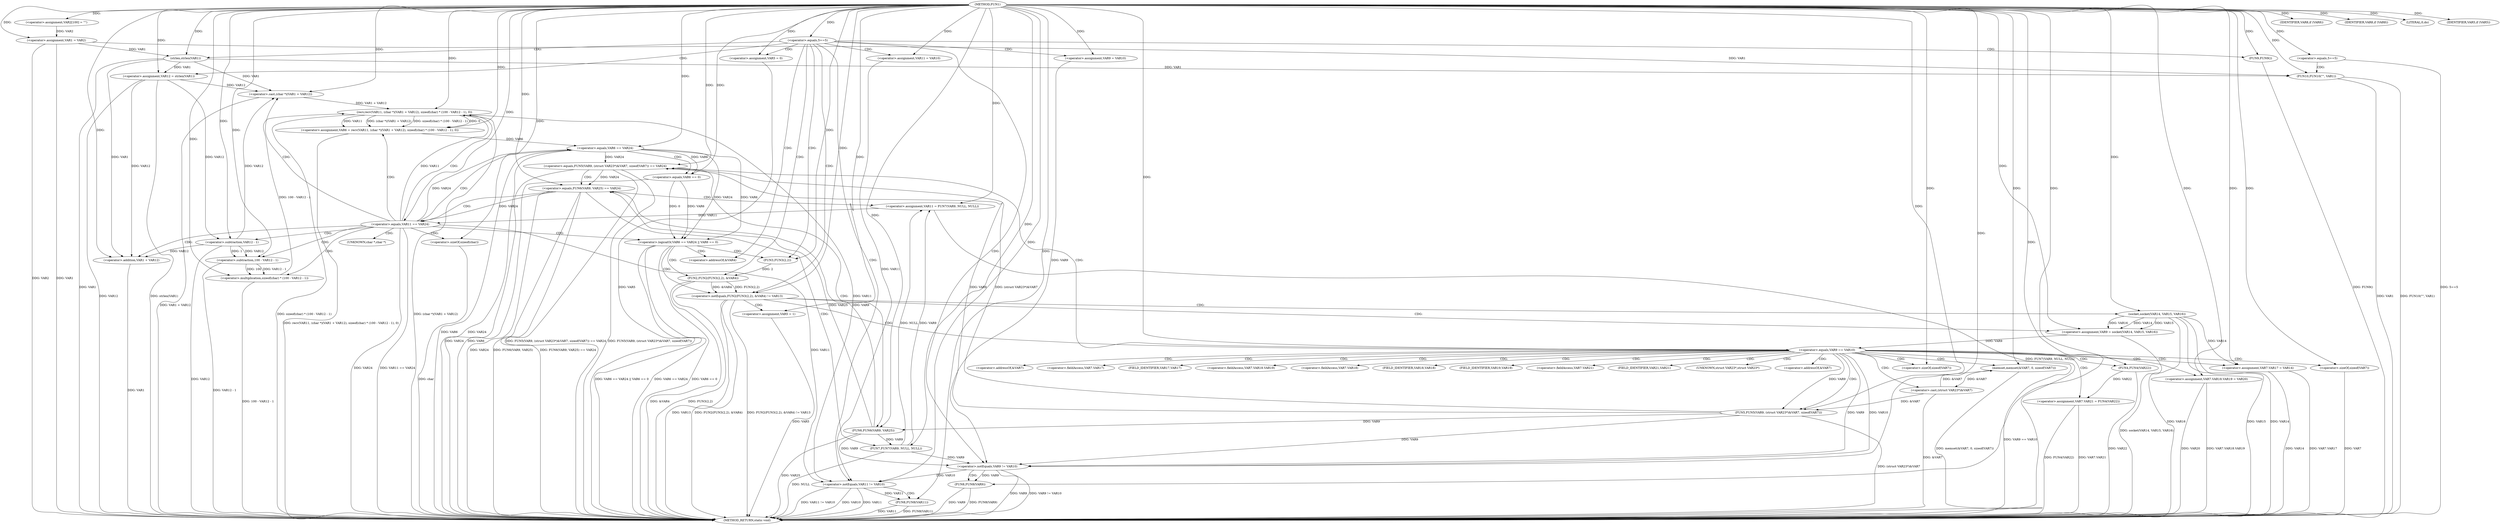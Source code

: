 digraph FUN1 {  
"1000100" [label = "(METHOD,FUN1)" ]
"1000283" [label = "(METHOD_RETURN,static void)" ]
"1000104" [label = "(<operator>.assignment,VAR2[100] = \"\")" ]
"1000107" [label = "(<operator>.assignment,VAR1 = VAR2)" ]
"1000111" [label = "(<operator>.equals,5==5)" ]
"1000118" [label = "(<operator>.assignment,VAR5 = 0)" ]
"1000125" [label = "(<operator>.assignment,VAR9 = VAR10)" ]
"1000129" [label = "(<operator>.assignment,VAR11 = VAR10)" ]
"1000133" [label = "(<operator>.assignment,VAR12 = strlen(VAR1))" ]
"1000135" [label = "(strlen,strlen(VAR1))" ]
"1000140" [label = "(<operator>.notEquals,FUN2(FUN3(2,2), &VAR4) != VAR13)" ]
"1000141" [label = "(FUN2,FUN2(FUN3(2,2), &VAR4))" ]
"1000142" [label = "(FUN3,FUN3(2,2))" ]
"1000150" [label = "(<operator>.assignment,VAR5 = 1)" ]
"1000153" [label = "(<operator>.assignment,VAR9 = socket(VAR14, VAR15, VAR16))" ]
"1000155" [label = "(socket,socket(VAR14, VAR15, VAR16))" ]
"1000160" [label = "(<operator>.equals,VAR9 == VAR10)" ]
"1000165" [label = "(memset,memset(&VAR7, 0, sizeof(VAR7)))" ]
"1000169" [label = "(<operator>.sizeOf,sizeof(VAR7))" ]
"1000171" [label = "(<operator>.assignment,VAR7.VAR17 = VAR14)" ]
"1000176" [label = "(<operator>.assignment,VAR7.VAR18.VAR19 = VAR20)" ]
"1000183" [label = "(<operator>.assignment,VAR7.VAR21 = FUN4(VAR22))" ]
"1000187" [label = "(FUN4,FUN4(VAR22))" ]
"1000190" [label = "(<operator>.equals,FUN5(VAR9, (struct VAR23*)&VAR7, sizeof(VAR7)) == VAR24)" ]
"1000191" [label = "(FUN5,FUN5(VAR9, (struct VAR23*)&VAR7, sizeof(VAR7)))" ]
"1000193" [label = "(<operator>.cast,(struct VAR23*)&VAR7)" ]
"1000197" [label = "(<operator>.sizeOf,sizeof(VAR7))" ]
"1000203" [label = "(<operator>.equals,FUN6(VAR9, VAR25) == VAR24)" ]
"1000204" [label = "(FUN6,FUN6(VAR9, VAR25))" ]
"1000210" [label = "(<operator>.assignment,VAR11 = FUN7(VAR9, NULL, NULL))" ]
"1000212" [label = "(FUN7,FUN7(VAR9, NULL, NULL))" ]
"1000217" [label = "(<operator>.equals,VAR11 == VAR24)" ]
"1000222" [label = "(<operator>.assignment,VAR6 = recv(VAR11, (char *)(VAR1 + VAR12), sizeof(char) * (100 - VAR12 - 1), 0))" ]
"1000224" [label = "(recv,recv(VAR11, (char *)(VAR1 + VAR12), sizeof(char) * (100 - VAR12 - 1), 0))" ]
"1000226" [label = "(<operator>.cast,(char *)(VAR1 + VAR12))" ]
"1000228" [label = "(<operator>.addition,VAR1 + VAR12)" ]
"1000231" [label = "(<operator>.multiplication,sizeof(char) * (100 - VAR12 - 1))" ]
"1000232" [label = "(<operator>.sizeOf,sizeof(char))" ]
"1000234" [label = "(<operator>.subtraction,100 - VAR12 - 1)" ]
"1000236" [label = "(<operator>.subtraction,VAR12 - 1)" ]
"1000241" [label = "(<operator>.logicalOr,VAR6 == VAR24 || VAR6 == 0)" ]
"1000242" [label = "(<operator>.equals,VAR6 == VAR24)" ]
"1000245" [label = "(<operator>.equals,VAR6 == 0)" ]
"1000251" [label = "(IDENTIFIER,VAR8,if (VAR8))" ]
"1000254" [label = "(IDENTIFIER,VAR8,if (VAR8))" ]
"1000256" [label = "(LITERAL,0,do)" ]
"1000258" [label = "(<operator>.notEquals,VAR9 != VAR10)" ]
"1000262" [label = "(FUN8,FUN8(VAR9))" ]
"1000265" [label = "(<operator>.notEquals,VAR11 != VAR10)" ]
"1000269" [label = "(FUN8,FUN8(VAR11))" ]
"1000272" [label = "(IDENTIFIER,VAR5,if (VAR5))" ]
"1000274" [label = "(FUN9,FUN9())" ]
"1000276" [label = "(<operator>.equals,5==5)" ]
"1000280" [label = "(FUN10,FUN10(\"\", VAR1))" ]
"1000145" [label = "(<operator>.addressOf,&VAR4)" ]
"1000166" [label = "(<operator>.addressOf,&VAR7)" ]
"1000172" [label = "(<operator>.fieldAccess,VAR7.VAR17)" ]
"1000174" [label = "(FIELD_IDENTIFIER,VAR17,VAR17)" ]
"1000177" [label = "(<operator>.fieldAccess,VAR7.VAR18.VAR19)" ]
"1000178" [label = "(<operator>.fieldAccess,VAR7.VAR18)" ]
"1000180" [label = "(FIELD_IDENTIFIER,VAR18,VAR18)" ]
"1000181" [label = "(FIELD_IDENTIFIER,VAR19,VAR19)" ]
"1000184" [label = "(<operator>.fieldAccess,VAR7.VAR21)" ]
"1000186" [label = "(FIELD_IDENTIFIER,VAR21,VAR21)" ]
"1000194" [label = "(UNKNOWN,struct VAR23*,struct VAR23*)" ]
"1000195" [label = "(<operator>.addressOf,&VAR7)" ]
"1000227" [label = "(UNKNOWN,char *,char *)" ]
  "1000155" -> "1000283"  [ label = "DDG: VAR15"] 
  "1000155" -> "1000283"  [ label = "DDG: VAR14"] 
  "1000176" -> "1000283"  [ label = "DDG: VAR20"] 
  "1000258" -> "1000283"  [ label = "DDG: VAR9"] 
  "1000187" -> "1000283"  [ label = "DDG: VAR22"] 
  "1000171" -> "1000283"  [ label = "DDG: VAR7.VAR17"] 
  "1000183" -> "1000283"  [ label = "DDG: FUN4(VAR22)"] 
  "1000141" -> "1000283"  [ label = "DDG: FUN3(2,2)"] 
  "1000107" -> "1000283"  [ label = "DDG: VAR1"] 
  "1000236" -> "1000283"  [ label = "DDG: VAR12"] 
  "1000280" -> "1000283"  [ label = "DDG: VAR1"] 
  "1000234" -> "1000283"  [ label = "DDG: VAR12 - 1"] 
  "1000150" -> "1000283"  [ label = "DDG: VAR5"] 
  "1000232" -> "1000283"  [ label = "DDG: char"] 
  "1000280" -> "1000283"  [ label = "DDG: FUN10(\"\", VAR1)"] 
  "1000190" -> "1000283"  [ label = "DDG: FUN5(VAR9, (struct VAR23*)&VAR7, sizeof(VAR7)) == VAR24"] 
  "1000224" -> "1000283"  [ label = "DDG: (char *)(VAR1 + VAR12)"] 
  "1000217" -> "1000283"  [ label = "DDG: VAR24"] 
  "1000217" -> "1000283"  [ label = "DDG: VAR11 == VAR24"] 
  "1000160" -> "1000283"  [ label = "DDG: VAR9 == VAR10"] 
  "1000226" -> "1000283"  [ label = "DDG: VAR1 + VAR12"] 
  "1000212" -> "1000283"  [ label = "DDG: NULL"] 
  "1000204" -> "1000283"  [ label = "DDG: VAR25"] 
  "1000140" -> "1000283"  [ label = "DDG: FUN2(FUN3(2,2), &VAR4)"] 
  "1000269" -> "1000283"  [ label = "DDG: FUN8(VAR11)"] 
  "1000140" -> "1000283"  [ label = "DDG: FUN2(FUN3(2,2), &VAR4) != VAR13"] 
  "1000193" -> "1000283"  [ label = "DDG: &VAR7"] 
  "1000183" -> "1000283"  [ label = "DDG: VAR7.VAR21"] 
  "1000265" -> "1000283"  [ label = "DDG: VAR11 != VAR10"] 
  "1000228" -> "1000283"  [ label = "DDG: VAR1"] 
  "1000153" -> "1000283"  [ label = "DDG: socket(VAR14, VAR15, VAR16)"] 
  "1000155" -> "1000283"  [ label = "DDG: VAR16"] 
  "1000265" -> "1000283"  [ label = "DDG: VAR10"] 
  "1000133" -> "1000283"  [ label = "DDG: VAR12"] 
  "1000190" -> "1000283"  [ label = "DDG: FUN5(VAR9, (struct VAR23*)&VAR7, sizeof(VAR7))"] 
  "1000203" -> "1000283"  [ label = "DDG: FUN6(VAR9, VAR25) == VAR24"] 
  "1000274" -> "1000283"  [ label = "DDG: FUN9()"] 
  "1000262" -> "1000283"  [ label = "DDG: VAR9"] 
  "1000258" -> "1000283"  [ label = "DDG: VAR9 != VAR10"] 
  "1000203" -> "1000283"  [ label = "DDG: VAR24"] 
  "1000265" -> "1000283"  [ label = "DDG: VAR11"] 
  "1000224" -> "1000283"  [ label = "DDG: sizeof(char) * (100 - VAR12 - 1)"] 
  "1000276" -> "1000283"  [ label = "DDG: 5==5"] 
  "1000210" -> "1000283"  [ label = "DDG: FUN7(VAR9, NULL, NULL)"] 
  "1000262" -> "1000283"  [ label = "DDG: FUN8(VAR9)"] 
  "1000190" -> "1000283"  [ label = "DDG: VAR24"] 
  "1000133" -> "1000283"  [ label = "DDG: strlen(VAR1)"] 
  "1000191" -> "1000283"  [ label = "DDG: (struct VAR23*)&VAR7"] 
  "1000231" -> "1000283"  [ label = "DDG: 100 - VAR12 - 1"] 
  "1000135" -> "1000283"  [ label = "DDG: VAR1"] 
  "1000241" -> "1000283"  [ label = "DDG: VAR6 == VAR24"] 
  "1000141" -> "1000283"  [ label = "DDG: &VAR4"] 
  "1000176" -> "1000283"  [ label = "DDG: VAR7.VAR18.VAR19"] 
  "1000242" -> "1000283"  [ label = "DDG: VAR24"] 
  "1000269" -> "1000283"  [ label = "DDG: VAR11"] 
  "1000241" -> "1000283"  [ label = "DDG: VAR6 == 0"] 
  "1000118" -> "1000283"  [ label = "DDG: VAR5"] 
  "1000245" -> "1000283"  [ label = "DDG: VAR6"] 
  "1000241" -> "1000283"  [ label = "DDG: VAR6 == VAR24 || VAR6 == 0"] 
  "1000140" -> "1000283"  [ label = "DDG: VAR13"] 
  "1000242" -> "1000283"  [ label = "DDG: VAR6"] 
  "1000171" -> "1000283"  [ label = "DDG: VAR14"] 
  "1000107" -> "1000283"  [ label = "DDG: VAR2"] 
  "1000222" -> "1000283"  [ label = "DDG: recv(VAR11, (char *)(VAR1 + VAR12), sizeof(char) * (100 - VAR12 - 1), 0)"] 
  "1000203" -> "1000283"  [ label = "DDG: FUN6(VAR9, VAR25)"] 
  "1000197" -> "1000283"  [ label = "DDG: VAR7"] 
  "1000165" -> "1000283"  [ label = "DDG: memset(&VAR7, 0, sizeof(VAR7))"] 
  "1000100" -> "1000104"  [ label = "DDG: "] 
  "1000104" -> "1000107"  [ label = "DDG: VAR2"] 
  "1000100" -> "1000107"  [ label = "DDG: "] 
  "1000100" -> "1000111"  [ label = "DDG: "] 
  "1000100" -> "1000118"  [ label = "DDG: "] 
  "1000100" -> "1000125"  [ label = "DDG: "] 
  "1000100" -> "1000129"  [ label = "DDG: "] 
  "1000135" -> "1000133"  [ label = "DDG: VAR1"] 
  "1000100" -> "1000133"  [ label = "DDG: "] 
  "1000107" -> "1000135"  [ label = "DDG: VAR1"] 
  "1000100" -> "1000135"  [ label = "DDG: "] 
  "1000141" -> "1000140"  [ label = "DDG: FUN3(2,2)"] 
  "1000141" -> "1000140"  [ label = "DDG: &VAR4"] 
  "1000142" -> "1000141"  [ label = "DDG: 2"] 
  "1000100" -> "1000142"  [ label = "DDG: "] 
  "1000100" -> "1000140"  [ label = "DDG: "] 
  "1000100" -> "1000150"  [ label = "DDG: "] 
  "1000155" -> "1000153"  [ label = "DDG: VAR14"] 
  "1000155" -> "1000153"  [ label = "DDG: VAR15"] 
  "1000155" -> "1000153"  [ label = "DDG: VAR16"] 
  "1000100" -> "1000153"  [ label = "DDG: "] 
  "1000100" -> "1000155"  [ label = "DDG: "] 
  "1000153" -> "1000160"  [ label = "DDG: VAR9"] 
  "1000100" -> "1000160"  [ label = "DDG: "] 
  "1000193" -> "1000165"  [ label = "DDG: &VAR7"] 
  "1000100" -> "1000165"  [ label = "DDG: "] 
  "1000100" -> "1000169"  [ label = "DDG: "] 
  "1000155" -> "1000171"  [ label = "DDG: VAR14"] 
  "1000100" -> "1000171"  [ label = "DDG: "] 
  "1000100" -> "1000176"  [ label = "DDG: "] 
  "1000187" -> "1000183"  [ label = "DDG: VAR22"] 
  "1000100" -> "1000187"  [ label = "DDG: "] 
  "1000191" -> "1000190"  [ label = "DDG: VAR9"] 
  "1000191" -> "1000190"  [ label = "DDG: (struct VAR23*)&VAR7"] 
  "1000160" -> "1000191"  [ label = "DDG: VAR9"] 
  "1000100" -> "1000191"  [ label = "DDG: "] 
  "1000193" -> "1000191"  [ label = "DDG: &VAR7"] 
  "1000165" -> "1000193"  [ label = "DDG: &VAR7"] 
  "1000100" -> "1000197"  [ label = "DDG: "] 
  "1000242" -> "1000190"  [ label = "DDG: VAR24"] 
  "1000100" -> "1000190"  [ label = "DDG: "] 
  "1000204" -> "1000203"  [ label = "DDG: VAR9"] 
  "1000204" -> "1000203"  [ label = "DDG: VAR25"] 
  "1000191" -> "1000204"  [ label = "DDG: VAR9"] 
  "1000100" -> "1000204"  [ label = "DDG: "] 
  "1000190" -> "1000203"  [ label = "DDG: VAR24"] 
  "1000100" -> "1000203"  [ label = "DDG: "] 
  "1000212" -> "1000210"  [ label = "DDG: VAR9"] 
  "1000212" -> "1000210"  [ label = "DDG: NULL"] 
  "1000100" -> "1000210"  [ label = "DDG: "] 
  "1000204" -> "1000212"  [ label = "DDG: VAR9"] 
  "1000100" -> "1000212"  [ label = "DDG: "] 
  "1000210" -> "1000217"  [ label = "DDG: VAR11"] 
  "1000100" -> "1000217"  [ label = "DDG: "] 
  "1000203" -> "1000217"  [ label = "DDG: VAR24"] 
  "1000224" -> "1000222"  [ label = "DDG: VAR11"] 
  "1000224" -> "1000222"  [ label = "DDG: (char *)(VAR1 + VAR12)"] 
  "1000224" -> "1000222"  [ label = "DDG: sizeof(char) * (100 - VAR12 - 1)"] 
  "1000224" -> "1000222"  [ label = "DDG: 0"] 
  "1000100" -> "1000222"  [ label = "DDG: "] 
  "1000217" -> "1000224"  [ label = "DDG: VAR11"] 
  "1000100" -> "1000224"  [ label = "DDG: "] 
  "1000226" -> "1000224"  [ label = "DDG: VAR1 + VAR12"] 
  "1000135" -> "1000226"  [ label = "DDG: VAR1"] 
  "1000100" -> "1000226"  [ label = "DDG: "] 
  "1000236" -> "1000226"  [ label = "DDG: VAR12"] 
  "1000133" -> "1000226"  [ label = "DDG: VAR12"] 
  "1000135" -> "1000228"  [ label = "DDG: VAR1"] 
  "1000100" -> "1000228"  [ label = "DDG: "] 
  "1000236" -> "1000228"  [ label = "DDG: VAR12"] 
  "1000133" -> "1000228"  [ label = "DDG: VAR12"] 
  "1000231" -> "1000224"  [ label = "DDG: 100 - VAR12 - 1"] 
  "1000100" -> "1000231"  [ label = "DDG: "] 
  "1000100" -> "1000232"  [ label = "DDG: "] 
  "1000234" -> "1000231"  [ label = "DDG: 100"] 
  "1000234" -> "1000231"  [ label = "DDG: VAR12 - 1"] 
  "1000100" -> "1000234"  [ label = "DDG: "] 
  "1000236" -> "1000234"  [ label = "DDG: VAR12"] 
  "1000236" -> "1000234"  [ label = "DDG: 1"] 
  "1000100" -> "1000236"  [ label = "DDG: "] 
  "1000133" -> "1000236"  [ label = "DDG: VAR12"] 
  "1000242" -> "1000241"  [ label = "DDG: VAR6"] 
  "1000242" -> "1000241"  [ label = "DDG: VAR24"] 
  "1000222" -> "1000242"  [ label = "DDG: VAR6"] 
  "1000100" -> "1000242"  [ label = "DDG: "] 
  "1000217" -> "1000242"  [ label = "DDG: VAR24"] 
  "1000245" -> "1000241"  [ label = "DDG: VAR6"] 
  "1000245" -> "1000241"  [ label = "DDG: 0"] 
  "1000242" -> "1000245"  [ label = "DDG: VAR6"] 
  "1000100" -> "1000245"  [ label = "DDG: "] 
  "1000100" -> "1000251"  [ label = "DDG: "] 
  "1000100" -> "1000254"  [ label = "DDG: "] 
  "1000100" -> "1000256"  [ label = "DDG: "] 
  "1000125" -> "1000258"  [ label = "DDG: VAR9"] 
  "1000212" -> "1000258"  [ label = "DDG: VAR9"] 
  "1000204" -> "1000258"  [ label = "DDG: VAR9"] 
  "1000160" -> "1000258"  [ label = "DDG: VAR9"] 
  "1000191" -> "1000258"  [ label = "DDG: VAR9"] 
  "1000100" -> "1000258"  [ label = "DDG: "] 
  "1000160" -> "1000258"  [ label = "DDG: VAR10"] 
  "1000258" -> "1000262"  [ label = "DDG: VAR9"] 
  "1000100" -> "1000262"  [ label = "DDG: "] 
  "1000129" -> "1000265"  [ label = "DDG: VAR11"] 
  "1000224" -> "1000265"  [ label = "DDG: VAR11"] 
  "1000217" -> "1000265"  [ label = "DDG: VAR11"] 
  "1000100" -> "1000265"  [ label = "DDG: "] 
  "1000258" -> "1000265"  [ label = "DDG: VAR10"] 
  "1000265" -> "1000269"  [ label = "DDG: VAR11"] 
  "1000100" -> "1000269"  [ label = "DDG: "] 
  "1000100" -> "1000272"  [ label = "DDG: "] 
  "1000100" -> "1000274"  [ label = "DDG: "] 
  "1000100" -> "1000276"  [ label = "DDG: "] 
  "1000100" -> "1000280"  [ label = "DDG: "] 
  "1000107" -> "1000280"  [ label = "DDG: VAR1"] 
  "1000135" -> "1000280"  [ label = "DDG: VAR1"] 
  "1000111" -> "1000125"  [ label = "CDG: "] 
  "1000111" -> "1000258"  [ label = "CDG: "] 
  "1000111" -> "1000142"  [ label = "CDG: "] 
  "1000111" -> "1000141"  [ label = "CDG: "] 
  "1000111" -> "1000133"  [ label = "CDG: "] 
  "1000111" -> "1000145"  [ label = "CDG: "] 
  "1000111" -> "1000265"  [ label = "CDG: "] 
  "1000111" -> "1000135"  [ label = "CDG: "] 
  "1000111" -> "1000118"  [ label = "CDG: "] 
  "1000111" -> "1000129"  [ label = "CDG: "] 
  "1000111" -> "1000140"  [ label = "CDG: "] 
  "1000111" -> "1000274"  [ label = "CDG: "] 
  "1000140" -> "1000150"  [ label = "CDG: "] 
  "1000140" -> "1000160"  [ label = "CDG: "] 
  "1000140" -> "1000153"  [ label = "CDG: "] 
  "1000140" -> "1000155"  [ label = "CDG: "] 
  "1000160" -> "1000174"  [ label = "CDG: "] 
  "1000160" -> "1000191"  [ label = "CDG: "] 
  "1000160" -> "1000197"  [ label = "CDG: "] 
  "1000160" -> "1000166"  [ label = "CDG: "] 
  "1000160" -> "1000180"  [ label = "CDG: "] 
  "1000160" -> "1000183"  [ label = "CDG: "] 
  "1000160" -> "1000165"  [ label = "CDG: "] 
  "1000160" -> "1000190"  [ label = "CDG: "] 
  "1000160" -> "1000194"  [ label = "CDG: "] 
  "1000160" -> "1000176"  [ label = "CDG: "] 
  "1000160" -> "1000187"  [ label = "CDG: "] 
  "1000160" -> "1000195"  [ label = "CDG: "] 
  "1000160" -> "1000186"  [ label = "CDG: "] 
  "1000160" -> "1000172"  [ label = "CDG: "] 
  "1000160" -> "1000169"  [ label = "CDG: "] 
  "1000160" -> "1000178"  [ label = "CDG: "] 
  "1000160" -> "1000171"  [ label = "CDG: "] 
  "1000160" -> "1000193"  [ label = "CDG: "] 
  "1000160" -> "1000184"  [ label = "CDG: "] 
  "1000160" -> "1000177"  [ label = "CDG: "] 
  "1000160" -> "1000181"  [ label = "CDG: "] 
  "1000190" -> "1000204"  [ label = "CDG: "] 
  "1000190" -> "1000203"  [ label = "CDG: "] 
  "1000203" -> "1000210"  [ label = "CDG: "] 
  "1000203" -> "1000217"  [ label = "CDG: "] 
  "1000203" -> "1000212"  [ label = "CDG: "] 
  "1000217" -> "1000227"  [ label = "CDG: "] 
  "1000217" -> "1000236"  [ label = "CDG: "] 
  "1000217" -> "1000222"  [ label = "CDG: "] 
  "1000217" -> "1000242"  [ label = "CDG: "] 
  "1000217" -> "1000224"  [ label = "CDG: "] 
  "1000217" -> "1000226"  [ label = "CDG: "] 
  "1000217" -> "1000232"  [ label = "CDG: "] 
  "1000217" -> "1000234"  [ label = "CDG: "] 
  "1000217" -> "1000231"  [ label = "CDG: "] 
  "1000217" -> "1000241"  [ label = "CDG: "] 
  "1000217" -> "1000228"  [ label = "CDG: "] 
  "1000241" -> "1000142"  [ label = "CDG: "] 
  "1000241" -> "1000141"  [ label = "CDG: "] 
  "1000241" -> "1000145"  [ label = "CDG: "] 
  "1000241" -> "1000140"  [ label = "CDG: "] 
  "1000242" -> "1000245"  [ label = "CDG: "] 
  "1000258" -> "1000262"  [ label = "CDG: "] 
  "1000265" -> "1000269"  [ label = "CDG: "] 
  "1000276" -> "1000280"  [ label = "CDG: "] 
}
